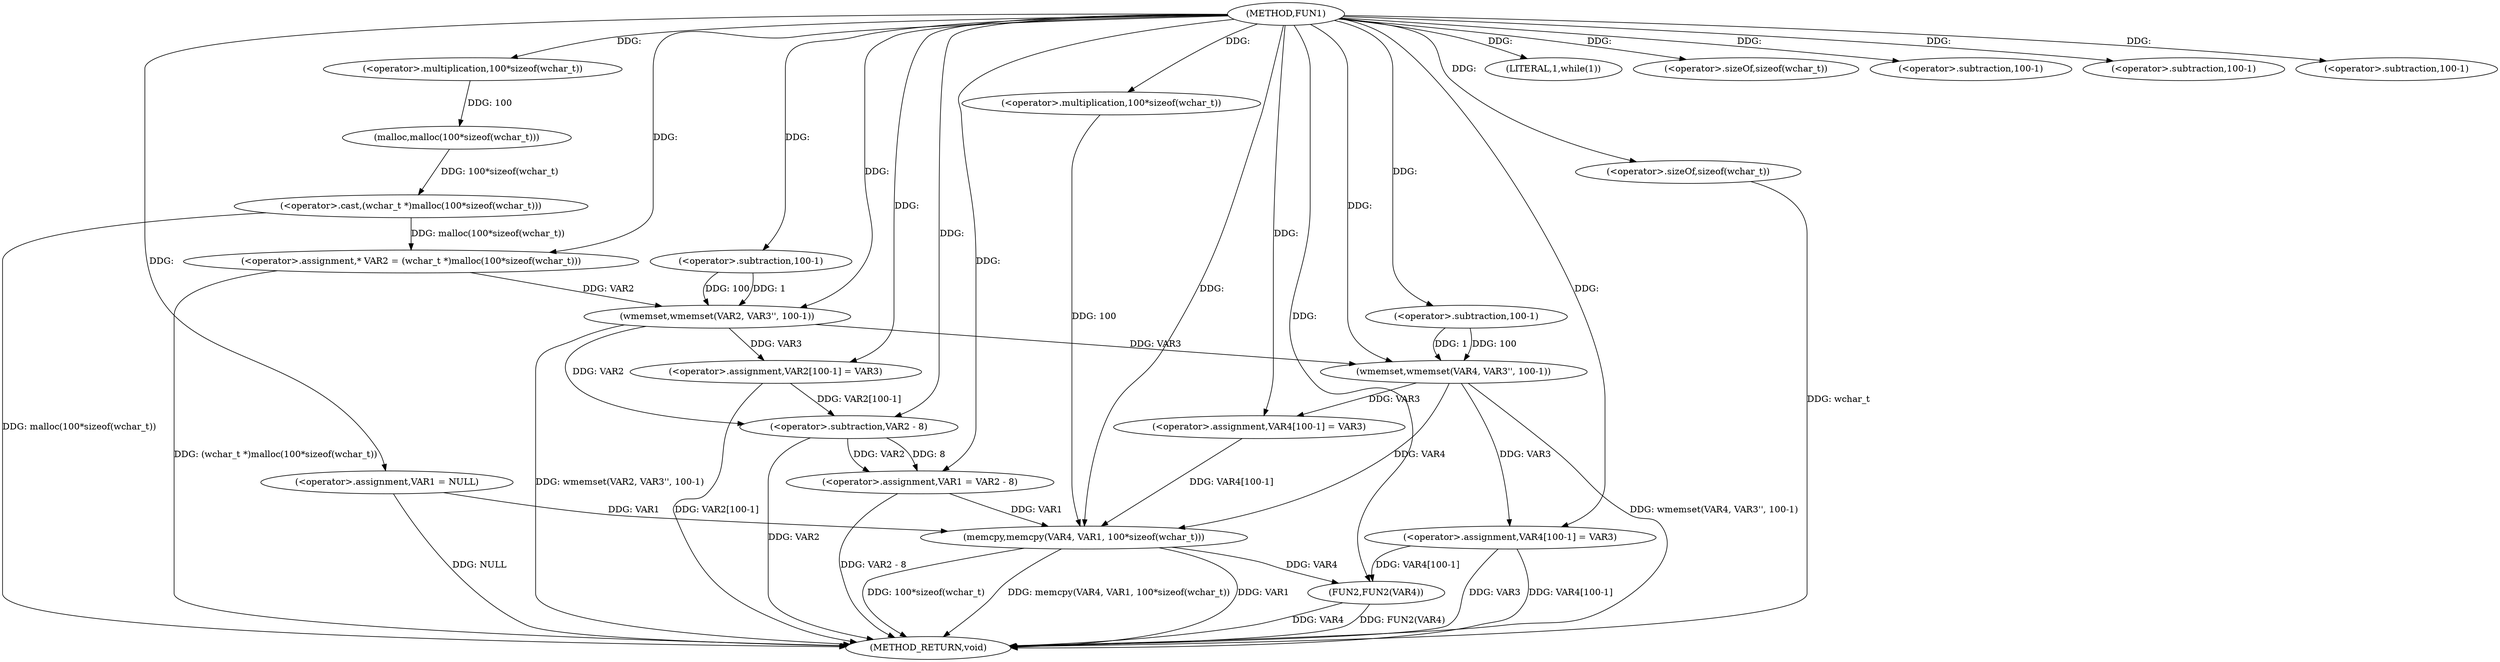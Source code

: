 digraph FUN1 {  
"1000100" [label = "(METHOD,FUN1)" ]
"1000170" [label = "(METHOD_RETURN,void)" ]
"1000103" [label = "(<operator>.assignment,VAR1 = NULL)" ]
"1000107" [label = "(LITERAL,1,while(1))" ]
"1000111" [label = "(<operator>.assignment,* VAR2 = (wchar_t *)malloc(100*sizeof(wchar_t)))" ]
"1000113" [label = "(<operator>.cast,(wchar_t *)malloc(100*sizeof(wchar_t)))" ]
"1000115" [label = "(malloc,malloc(100*sizeof(wchar_t)))" ]
"1000116" [label = "(<operator>.multiplication,100*sizeof(wchar_t))" ]
"1000118" [label = "(<operator>.sizeOf,sizeof(wchar_t))" ]
"1000120" [label = "(wmemset,wmemset(VAR2, VAR3'', 100-1))" ]
"1000123" [label = "(<operator>.subtraction,100-1)" ]
"1000126" [label = "(<operator>.assignment,VAR2[100-1] = VAR3)" ]
"1000129" [label = "(<operator>.subtraction,100-1)" ]
"1000133" [label = "(<operator>.assignment,VAR1 = VAR2 - 8)" ]
"1000135" [label = "(<operator>.subtraction,VAR2 - 8)" ]
"1000141" [label = "(wmemset,wmemset(VAR4, VAR3'', 100-1))" ]
"1000144" [label = "(<operator>.subtraction,100-1)" ]
"1000147" [label = "(<operator>.assignment,VAR4[100-1] = VAR3)" ]
"1000150" [label = "(<operator>.subtraction,100-1)" ]
"1000154" [label = "(memcpy,memcpy(VAR4, VAR1, 100*sizeof(wchar_t)))" ]
"1000157" [label = "(<operator>.multiplication,100*sizeof(wchar_t))" ]
"1000159" [label = "(<operator>.sizeOf,sizeof(wchar_t))" ]
"1000161" [label = "(<operator>.assignment,VAR4[100-1] = VAR3)" ]
"1000164" [label = "(<operator>.subtraction,100-1)" ]
"1000168" [label = "(FUN2,FUN2(VAR4))" ]
  "1000168" -> "1000170"  [ label = "DDG: VAR4"] 
  "1000154" -> "1000170"  [ label = "DDG: 100*sizeof(wchar_t)"] 
  "1000103" -> "1000170"  [ label = "DDG: NULL"] 
  "1000159" -> "1000170"  [ label = "DDG: wchar_t"] 
  "1000141" -> "1000170"  [ label = "DDG: wmemset(VAR4, VAR3'', 100-1)"] 
  "1000113" -> "1000170"  [ label = "DDG: malloc(100*sizeof(wchar_t))"] 
  "1000126" -> "1000170"  [ label = "DDG: VAR2[100-1]"] 
  "1000154" -> "1000170"  [ label = "DDG: memcpy(VAR4, VAR1, 100*sizeof(wchar_t))"] 
  "1000135" -> "1000170"  [ label = "DDG: VAR2"] 
  "1000154" -> "1000170"  [ label = "DDG: VAR1"] 
  "1000161" -> "1000170"  [ label = "DDG: VAR4[100-1]"] 
  "1000168" -> "1000170"  [ label = "DDG: FUN2(VAR4)"] 
  "1000161" -> "1000170"  [ label = "DDG: VAR3"] 
  "1000133" -> "1000170"  [ label = "DDG: VAR2 - 8"] 
  "1000111" -> "1000170"  [ label = "DDG: (wchar_t *)malloc(100*sizeof(wchar_t))"] 
  "1000120" -> "1000170"  [ label = "DDG: wmemset(VAR2, VAR3'', 100-1)"] 
  "1000100" -> "1000103"  [ label = "DDG: "] 
  "1000100" -> "1000107"  [ label = "DDG: "] 
  "1000113" -> "1000111"  [ label = "DDG: malloc(100*sizeof(wchar_t))"] 
  "1000100" -> "1000111"  [ label = "DDG: "] 
  "1000115" -> "1000113"  [ label = "DDG: 100*sizeof(wchar_t)"] 
  "1000116" -> "1000115"  [ label = "DDG: 100"] 
  "1000100" -> "1000116"  [ label = "DDG: "] 
  "1000100" -> "1000118"  [ label = "DDG: "] 
  "1000111" -> "1000120"  [ label = "DDG: VAR2"] 
  "1000100" -> "1000120"  [ label = "DDG: "] 
  "1000123" -> "1000120"  [ label = "DDG: 100"] 
  "1000123" -> "1000120"  [ label = "DDG: 1"] 
  "1000100" -> "1000123"  [ label = "DDG: "] 
  "1000120" -> "1000126"  [ label = "DDG: VAR3"] 
  "1000100" -> "1000126"  [ label = "DDG: "] 
  "1000100" -> "1000129"  [ label = "DDG: "] 
  "1000135" -> "1000133"  [ label = "DDG: VAR2"] 
  "1000135" -> "1000133"  [ label = "DDG: 8"] 
  "1000100" -> "1000133"  [ label = "DDG: "] 
  "1000120" -> "1000135"  [ label = "DDG: VAR2"] 
  "1000126" -> "1000135"  [ label = "DDG: VAR2[100-1]"] 
  "1000100" -> "1000135"  [ label = "DDG: "] 
  "1000100" -> "1000141"  [ label = "DDG: "] 
  "1000120" -> "1000141"  [ label = "DDG: VAR3"] 
  "1000144" -> "1000141"  [ label = "DDG: 100"] 
  "1000144" -> "1000141"  [ label = "DDG: 1"] 
  "1000100" -> "1000144"  [ label = "DDG: "] 
  "1000141" -> "1000147"  [ label = "DDG: VAR3"] 
  "1000100" -> "1000147"  [ label = "DDG: "] 
  "1000100" -> "1000150"  [ label = "DDG: "] 
  "1000141" -> "1000154"  [ label = "DDG: VAR4"] 
  "1000147" -> "1000154"  [ label = "DDG: VAR4[100-1]"] 
  "1000100" -> "1000154"  [ label = "DDG: "] 
  "1000103" -> "1000154"  [ label = "DDG: VAR1"] 
  "1000133" -> "1000154"  [ label = "DDG: VAR1"] 
  "1000157" -> "1000154"  [ label = "DDG: 100"] 
  "1000100" -> "1000157"  [ label = "DDG: "] 
  "1000100" -> "1000159"  [ label = "DDG: "] 
  "1000100" -> "1000161"  [ label = "DDG: "] 
  "1000141" -> "1000161"  [ label = "DDG: VAR3"] 
  "1000100" -> "1000164"  [ label = "DDG: "] 
  "1000154" -> "1000168"  [ label = "DDG: VAR4"] 
  "1000161" -> "1000168"  [ label = "DDG: VAR4[100-1]"] 
  "1000100" -> "1000168"  [ label = "DDG: "] 
}
